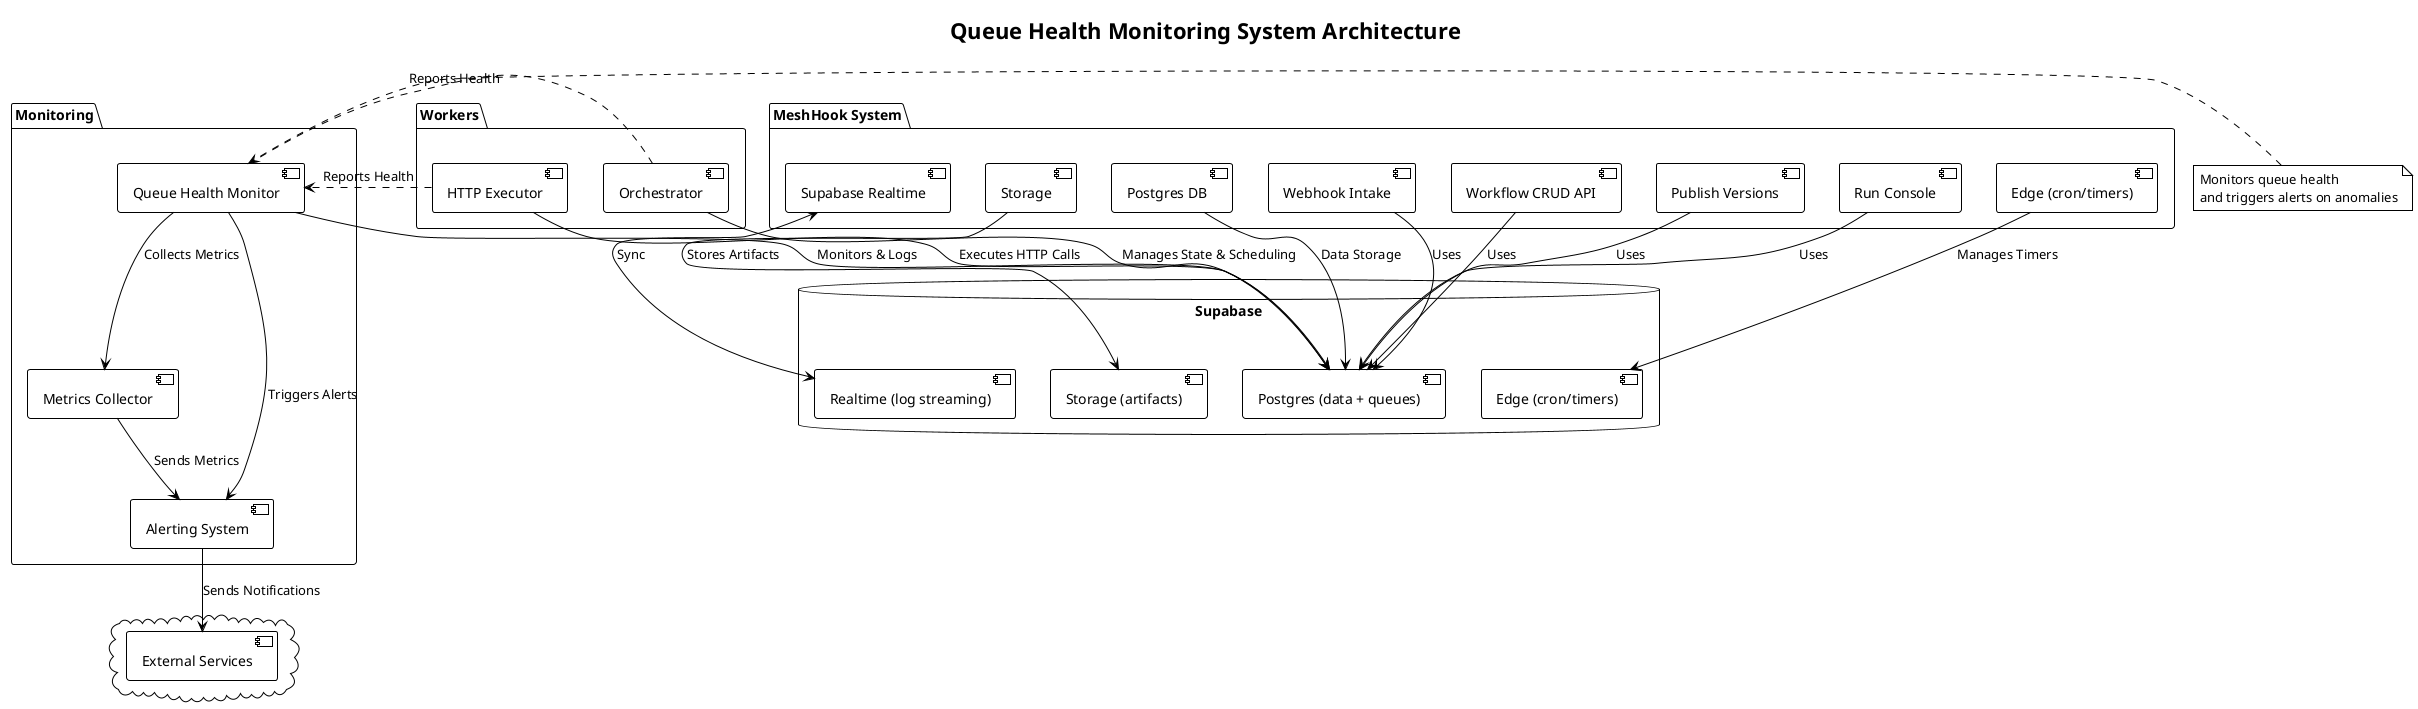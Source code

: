 @startuml
!theme plain

title Queue Health Monitoring System Architecture

package "MeshHook System" {
    [Webhook Intake] as WI
    [Workflow CRUD API] as WCA
    [Publish Versions] as PV
    [Run Console] as RC
    [Supabase Realtime] as SR
    [Postgres DB] as PDB
    [Storage] as S
    [Edge (cron/timers)] as E
}

package "Workers" {
    [Orchestrator] as O
    [HTTP Executor] as HE
}

package "Monitoring" {
    [Queue Health Monitor] as QHM
    [Alerting System] as AS
    [Metrics Collector] as MC
}

database "Supabase" {
    [Postgres (data + queues)] as PDQ
    [Realtime (log streaming)] as RLS
    [Storage (artifacts)] as SA
    [Edge (cron/timers)] as ECT
}

cloud {
    [External Services] as ES
}

WI --> PDQ : Uses
WCA --> PDQ : Uses
PV --> PDQ : Uses
RC --> PDQ : Uses
SR <--> RLS : Sync
PDB --> PDQ : Data Storage
S --> SA : Stores Artifacts
E --> ECT : Manages Timers

O --> PDQ : Manages State & Scheduling
HE --> PDQ : Executes HTTP Calls
O .right.> QHM : Reports Health
HE .right.> QHM : Reports Health

QHM --> PDQ : Monitors & Logs
QHM --> MC : Collects Metrics
QHM --> AS : Triggers Alerts
MC --> AS : Sends Metrics
AS --> ES : Sends Notifications

note right of QHM : Monitors queue health\nand triggers alerts on anomalies

@enduml
